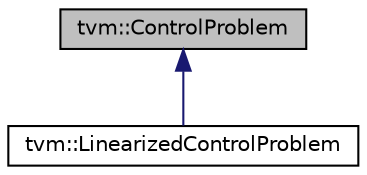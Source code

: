 digraph "tvm::ControlProblem"
{
 // LATEX_PDF_SIZE
  edge [fontname="Helvetica",fontsize="10",labelfontname="Helvetica",labelfontsize="10"];
  node [fontname="Helvetica",fontsize="10",shape=record];
  Node1 [label="tvm::ControlProblem",height=0.2,width=0.4,color="black", fillcolor="grey75", style="filled", fontcolor="black",tooltip=" "];
  Node1 -> Node2 [dir="back",color="midnightblue",fontsize="10",style="solid",fontname="Helvetica"];
  Node2 [label="tvm::LinearizedControlProblem",height=0.2,width=0.4,color="black", fillcolor="white", style="filled",URL="$classtvm_1_1LinearizedControlProblem.html",tooltip=" "];
}
